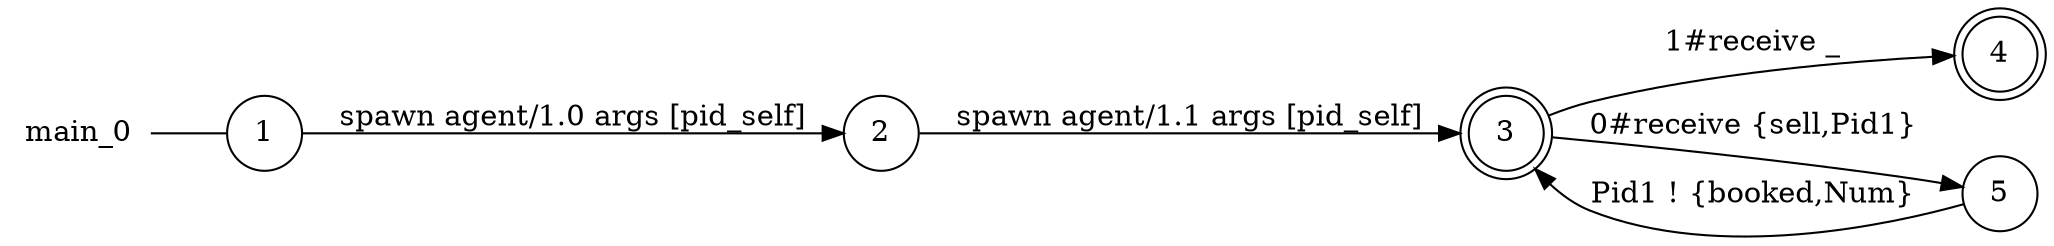 digraph main_0 {
	rankdir="LR";
	n_0 [label="main_0", shape="plaintext"];
	n_1 [id="1", shape=circle, label="1"];
	n_0 -> n_1 [arrowhead=none];
	n_2 [id="6", shape=doublecircle, label="4"];
	n_3 [id="3", shape=circle, label="2"];
	n_4 [id="2", shape=doublecircle, label="3"];
	n_5 [id="5", shape=circle, label="5"];

	n_5 -> n_4 [id="[$e|7]", label="Pid1 ! {booked,Num}"];
	n_4 -> n_5 [id="[$e|5]", label="0#receive {sell,Pid1}"];
	n_3 -> n_4 [id="[$e|6]", label="spawn agent/1.1 args [pid_self]"];
	n_4 -> n_2 [id="[$e|0]", label="1#receive _"];
	n_1 -> n_3 [id="[$e|2]", label="spawn agent/1.0 args [pid_self]"];
}
